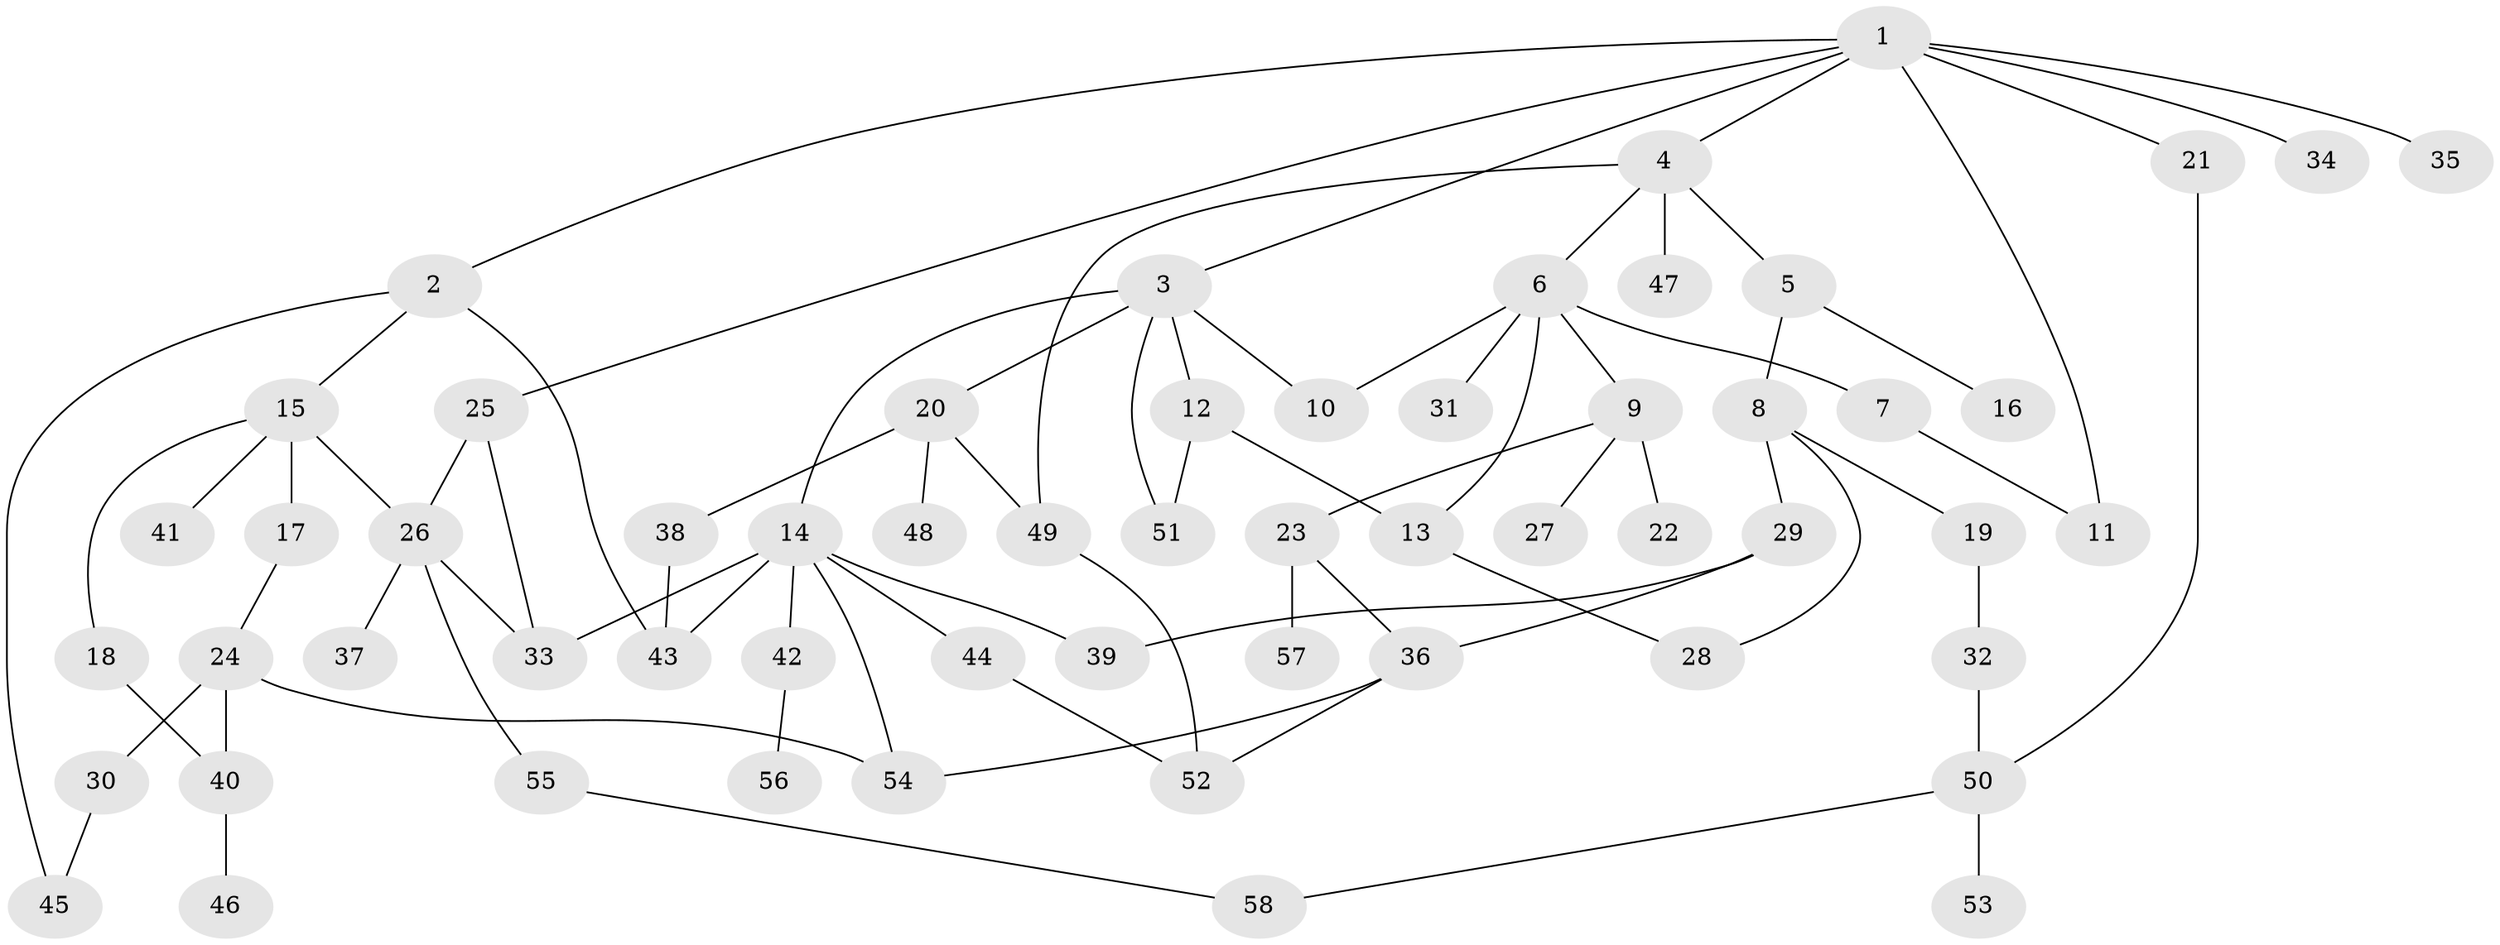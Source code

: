 // coarse degree distribution, {12: 0.02564102564102564, 4: 0.1794871794871795, 2: 0.3333333333333333, 5: 0.1282051282051282, 3: 0.07692307692307693, 7: 0.02564102564102564, 1: 0.23076923076923078}
// Generated by graph-tools (version 1.1) at 2025/51/02/27/25 19:51:37]
// undirected, 58 vertices, 78 edges
graph export_dot {
graph [start="1"]
  node [color=gray90,style=filled];
  1;
  2;
  3;
  4;
  5;
  6;
  7;
  8;
  9;
  10;
  11;
  12;
  13;
  14;
  15;
  16;
  17;
  18;
  19;
  20;
  21;
  22;
  23;
  24;
  25;
  26;
  27;
  28;
  29;
  30;
  31;
  32;
  33;
  34;
  35;
  36;
  37;
  38;
  39;
  40;
  41;
  42;
  43;
  44;
  45;
  46;
  47;
  48;
  49;
  50;
  51;
  52;
  53;
  54;
  55;
  56;
  57;
  58;
  1 -- 2;
  1 -- 3;
  1 -- 4;
  1 -- 11;
  1 -- 21;
  1 -- 25;
  1 -- 34;
  1 -- 35;
  2 -- 15;
  2 -- 45;
  2 -- 43;
  3 -- 10;
  3 -- 12;
  3 -- 14;
  3 -- 20;
  3 -- 51;
  4 -- 5;
  4 -- 6;
  4 -- 47;
  4 -- 49;
  5 -- 8;
  5 -- 16;
  6 -- 7;
  6 -- 9;
  6 -- 13;
  6 -- 31;
  6 -- 10;
  7 -- 11;
  8 -- 19;
  8 -- 28;
  8 -- 29;
  9 -- 22;
  9 -- 23;
  9 -- 27;
  12 -- 13;
  12 -- 51;
  13 -- 28;
  14 -- 33;
  14 -- 39;
  14 -- 42;
  14 -- 44;
  14 -- 43;
  14 -- 54;
  15 -- 17;
  15 -- 18;
  15 -- 26;
  15 -- 41;
  17 -- 24;
  18 -- 40;
  19 -- 32;
  20 -- 38;
  20 -- 48;
  20 -- 49;
  21 -- 50;
  23 -- 36;
  23 -- 57;
  24 -- 30;
  24 -- 54;
  24 -- 40;
  25 -- 26;
  25 -- 33;
  26 -- 37;
  26 -- 55;
  26 -- 33;
  29 -- 36;
  29 -- 39;
  30 -- 45;
  32 -- 50;
  36 -- 54;
  36 -- 52;
  38 -- 43;
  40 -- 46;
  42 -- 56;
  44 -- 52;
  49 -- 52;
  50 -- 53;
  50 -- 58;
  55 -- 58;
}
